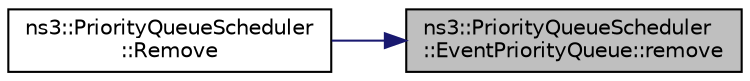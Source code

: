 digraph "ns3::PriorityQueueScheduler::EventPriorityQueue::remove"
{
 // LATEX_PDF_SIZE
  edge [fontname="Helvetica",fontsize="10",labelfontname="Helvetica",labelfontsize="10"];
  node [fontname="Helvetica",fontsize="10",shape=record];
  rankdir="RL";
  Node1 [label="ns3::PriorityQueueScheduler\l::EventPriorityQueue::remove",height=0.2,width=0.4,color="black", fillcolor="grey75", style="filled", fontcolor="black",tooltip="Remove a specific event from the event list."];
  Node1 -> Node2 [dir="back",color="midnightblue",fontsize="10",style="solid",fontname="Helvetica"];
  Node2 [label="ns3::PriorityQueueScheduler\l::Remove",height=0.2,width=0.4,color="black", fillcolor="white", style="filled",URL="$classns3_1_1_priority_queue_scheduler.html#a312fe50ae64121481e2d1cd2e34ec518",tooltip="Remove a specific event from the event list."];
}
